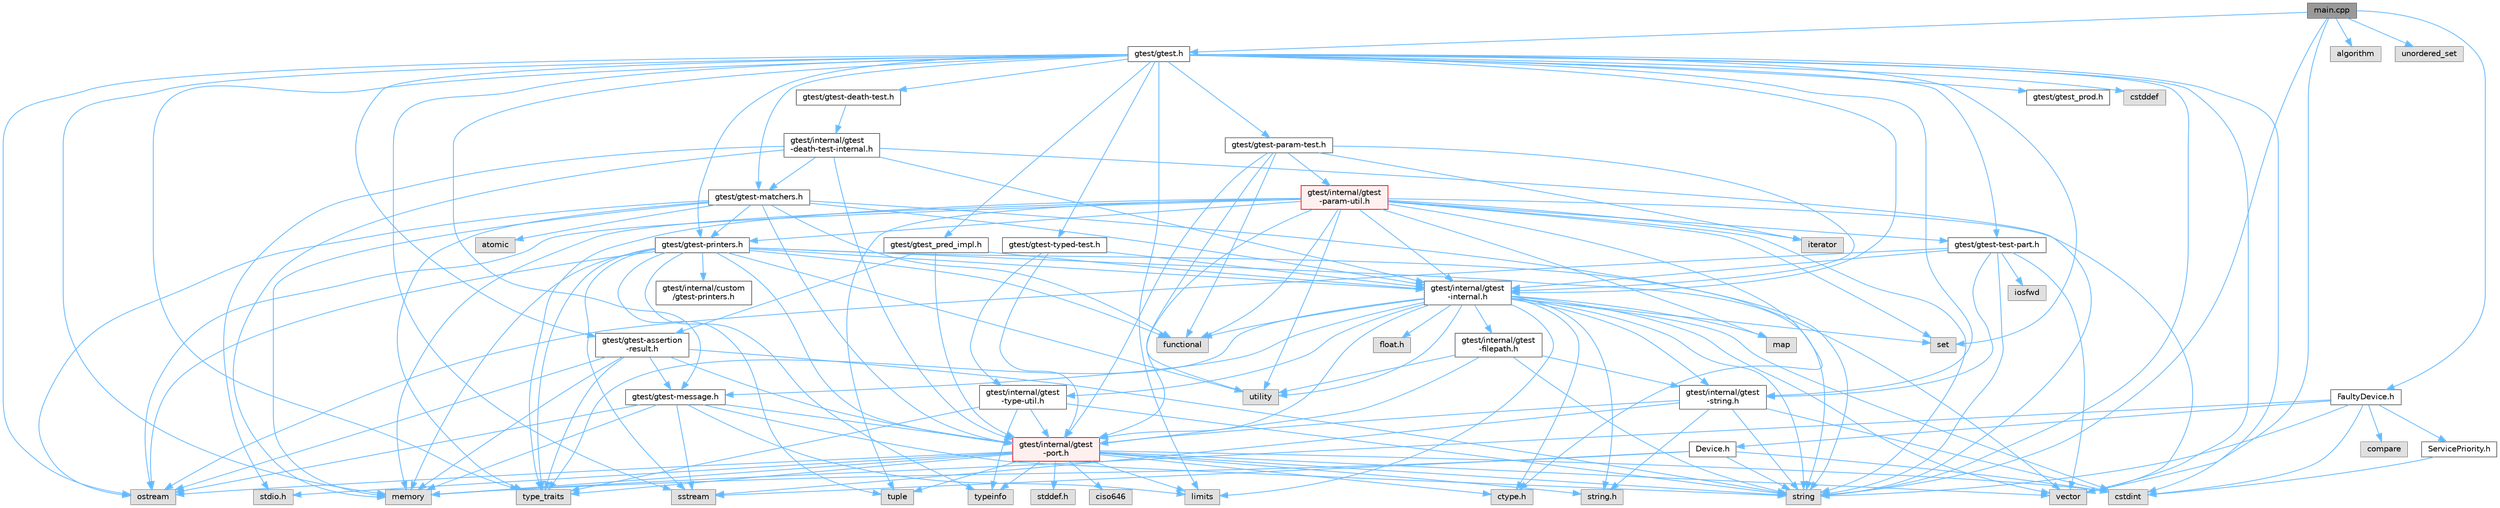 digraph "main.cpp"
{
 // LATEX_PDF_SIZE
  bgcolor="transparent";
  edge [fontname=Helvetica,fontsize=10,labelfontname=Helvetica,labelfontsize=10];
  node [fontname=Helvetica,fontsize=10,shape=box,height=0.2,width=0.4];
  Node1 [id="Node000001",label="main.cpp",height=0.2,width=0.4,color="gray40", fillcolor="grey60", style="filled", fontcolor="black",tooltip=" "];
  Node1 -> Node2 [id="edge1_Node000001_Node000002",color="steelblue1",style="solid",tooltip=" "];
  Node2 [id="Node000002",label="gtest/gtest.h",height=0.2,width=0.4,color="grey40", fillcolor="white", style="filled",URL="$gtest_8h.html",tooltip=" "];
  Node2 -> Node3 [id="edge2_Node000002_Node000003",color="steelblue1",style="solid",tooltip=" "];
  Node3 [id="Node000003",label="cstddef",height=0.2,width=0.4,color="grey60", fillcolor="#E0E0E0", style="filled",tooltip=" "];
  Node2 -> Node4 [id="edge3_Node000002_Node000004",color="steelblue1",style="solid",tooltip=" "];
  Node4 [id="Node000004",label="cstdint",height=0.2,width=0.4,color="grey60", fillcolor="#E0E0E0", style="filled",tooltip=" "];
  Node2 -> Node5 [id="edge4_Node000002_Node000005",color="steelblue1",style="solid",tooltip=" "];
  Node5 [id="Node000005",label="limits",height=0.2,width=0.4,color="grey60", fillcolor="#E0E0E0", style="filled",tooltip=" "];
  Node2 -> Node6 [id="edge5_Node000002_Node000006",color="steelblue1",style="solid",tooltip=" "];
  Node6 [id="Node000006",label="memory",height=0.2,width=0.4,color="grey60", fillcolor="#E0E0E0", style="filled",tooltip=" "];
  Node2 -> Node7 [id="edge6_Node000002_Node000007",color="steelblue1",style="solid",tooltip=" "];
  Node7 [id="Node000007",label="ostream",height=0.2,width=0.4,color="grey60", fillcolor="#E0E0E0", style="filled",tooltip=" "];
  Node2 -> Node8 [id="edge7_Node000002_Node000008",color="steelblue1",style="solid",tooltip=" "];
  Node8 [id="Node000008",label="set",height=0.2,width=0.4,color="grey60", fillcolor="#E0E0E0", style="filled",tooltip=" "];
  Node2 -> Node9 [id="edge8_Node000002_Node000009",color="steelblue1",style="solid",tooltip=" "];
  Node9 [id="Node000009",label="sstream",height=0.2,width=0.4,color="grey60", fillcolor="#E0E0E0", style="filled",tooltip=" "];
  Node2 -> Node10 [id="edge9_Node000002_Node000010",color="steelblue1",style="solid",tooltip=" "];
  Node10 [id="Node000010",label="string",height=0.2,width=0.4,color="grey60", fillcolor="#E0E0E0", style="filled",tooltip=" "];
  Node2 -> Node11 [id="edge10_Node000002_Node000011",color="steelblue1",style="solid",tooltip=" "];
  Node11 [id="Node000011",label="type_traits",height=0.2,width=0.4,color="grey60", fillcolor="#E0E0E0", style="filled",tooltip=" "];
  Node2 -> Node12 [id="edge11_Node000002_Node000012",color="steelblue1",style="solid",tooltip=" "];
  Node12 [id="Node000012",label="vector",height=0.2,width=0.4,color="grey60", fillcolor="#E0E0E0", style="filled",tooltip=" "];
  Node2 -> Node13 [id="edge12_Node000002_Node000013",color="steelblue1",style="solid",tooltip=" "];
  Node13 [id="Node000013",label="gtest/gtest-assertion\l-result.h",height=0.2,width=0.4,color="grey40", fillcolor="white", style="filled",URL="$gtest-assertion-result_8h.html",tooltip=" "];
  Node13 -> Node6 [id="edge13_Node000013_Node000006",color="steelblue1",style="solid",tooltip=" "];
  Node13 -> Node7 [id="edge14_Node000013_Node000007",color="steelblue1",style="solid",tooltip=" "];
  Node13 -> Node10 [id="edge15_Node000013_Node000010",color="steelblue1",style="solid",tooltip=" "];
  Node13 -> Node11 [id="edge16_Node000013_Node000011",color="steelblue1",style="solid",tooltip=" "];
  Node13 -> Node14 [id="edge17_Node000013_Node000014",color="steelblue1",style="solid",tooltip=" "];
  Node14 [id="Node000014",label="gtest/gtest-message.h",height=0.2,width=0.4,color="grey40", fillcolor="white", style="filled",URL="$gtest-message_8h.html",tooltip=" "];
  Node14 -> Node5 [id="edge18_Node000014_Node000005",color="steelblue1",style="solid",tooltip=" "];
  Node14 -> Node6 [id="edge19_Node000014_Node000006",color="steelblue1",style="solid",tooltip=" "];
  Node14 -> Node7 [id="edge20_Node000014_Node000007",color="steelblue1",style="solid",tooltip=" "];
  Node14 -> Node9 [id="edge21_Node000014_Node000009",color="steelblue1",style="solid",tooltip=" "];
  Node14 -> Node10 [id="edge22_Node000014_Node000010",color="steelblue1",style="solid",tooltip=" "];
  Node14 -> Node15 [id="edge23_Node000014_Node000015",color="steelblue1",style="solid",tooltip=" "];
  Node15 [id="Node000015",label="gtest/internal/gtest\l-port.h",height=0.2,width=0.4,color="red", fillcolor="#FFF0F0", style="filled",URL="$gtest-port_8h.html",tooltip=" "];
  Node15 -> Node16 [id="edge24_Node000015_Node000016",color="steelblue1",style="solid",tooltip=" "];
  Node16 [id="Node000016",label="ciso646",height=0.2,width=0.4,color="grey60", fillcolor="#E0E0E0", style="filled",tooltip=" "];
  Node15 -> Node17 [id="edge25_Node000015_Node000017",color="steelblue1",style="solid",tooltip=" "];
  Node17 [id="Node000017",label="ctype.h",height=0.2,width=0.4,color="grey60", fillcolor="#E0E0E0", style="filled",tooltip=" "];
  Node15 -> Node18 [id="edge26_Node000015_Node000018",color="steelblue1",style="solid",tooltip=" "];
  Node18 [id="Node000018",label="stddef.h",height=0.2,width=0.4,color="grey60", fillcolor="#E0E0E0", style="filled",tooltip=" "];
  Node15 -> Node19 [id="edge27_Node000015_Node000019",color="steelblue1",style="solid",tooltip=" "];
  Node19 [id="Node000019",label="stdio.h",height=0.2,width=0.4,color="grey60", fillcolor="#E0E0E0", style="filled",tooltip=" "];
  Node15 -> Node21 [id="edge28_Node000015_Node000021",color="steelblue1",style="solid",tooltip=" "];
  Node21 [id="Node000021",label="string.h",height=0.2,width=0.4,color="grey60", fillcolor="#E0E0E0", style="filled",tooltip=" "];
  Node15 -> Node4 [id="edge29_Node000015_Node000004",color="steelblue1",style="solid",tooltip=" "];
  Node15 -> Node5 [id="edge30_Node000015_Node000005",color="steelblue1",style="solid",tooltip=" "];
  Node15 -> Node6 [id="edge31_Node000015_Node000006",color="steelblue1",style="solid",tooltip=" "];
  Node15 -> Node7 [id="edge32_Node000015_Node000007",color="steelblue1",style="solid",tooltip=" "];
  Node15 -> Node10 [id="edge33_Node000015_Node000010",color="steelblue1",style="solid",tooltip=" "];
  Node15 -> Node25 [id="edge34_Node000015_Node000025",color="steelblue1",style="solid",tooltip=" "];
  Node25 [id="Node000025",label="tuple",height=0.2,width=0.4,color="grey60", fillcolor="#E0E0E0", style="filled",tooltip=" "];
  Node15 -> Node11 [id="edge35_Node000015_Node000011",color="steelblue1",style="solid",tooltip=" "];
  Node15 -> Node12 [id="edge36_Node000015_Node000012",color="steelblue1",style="solid",tooltip=" "];
  Node15 -> Node33 [id="edge37_Node000015_Node000033",color="steelblue1",style="solid",tooltip=" "];
  Node33 [id="Node000033",label="typeinfo",height=0.2,width=0.4,color="grey60", fillcolor="#E0E0E0", style="filled",tooltip=" "];
  Node13 -> Node15 [id="edge38_Node000013_Node000015",color="steelblue1",style="solid",tooltip=" "];
  Node2 -> Node34 [id="edge39_Node000002_Node000034",color="steelblue1",style="solid",tooltip=" "];
  Node34 [id="Node000034",label="gtest/gtest-death-test.h",height=0.2,width=0.4,color="grey40", fillcolor="white", style="filled",URL="$gtest-death-test_8h.html",tooltip=" "];
  Node34 -> Node35 [id="edge40_Node000034_Node000035",color="steelblue1",style="solid",tooltip=" "];
  Node35 [id="Node000035",label="gtest/internal/gtest\l-death-test-internal.h",height=0.2,width=0.4,color="grey40", fillcolor="white", style="filled",URL="$gtest-death-test-internal_8h.html",tooltip=" "];
  Node35 -> Node19 [id="edge41_Node000035_Node000019",color="steelblue1",style="solid",tooltip=" "];
  Node35 -> Node6 [id="edge42_Node000035_Node000006",color="steelblue1",style="solid",tooltip=" "];
  Node35 -> Node10 [id="edge43_Node000035_Node000010",color="steelblue1",style="solid",tooltip=" "];
  Node35 -> Node36 [id="edge44_Node000035_Node000036",color="steelblue1",style="solid",tooltip=" "];
  Node36 [id="Node000036",label="gtest/gtest-matchers.h",height=0.2,width=0.4,color="grey40", fillcolor="white", style="filled",URL="$gtest-matchers_8h.html",tooltip=" "];
  Node36 -> Node37 [id="edge45_Node000036_Node000037",color="steelblue1",style="solid",tooltip=" "];
  Node37 [id="Node000037",label="atomic",height=0.2,width=0.4,color="grey60", fillcolor="#E0E0E0", style="filled",tooltip=" "];
  Node36 -> Node38 [id="edge46_Node000036_Node000038",color="steelblue1",style="solid",tooltip=" "];
  Node38 [id="Node000038",label="functional",height=0.2,width=0.4,color="grey60", fillcolor="#E0E0E0", style="filled",tooltip=" "];
  Node36 -> Node6 [id="edge47_Node000036_Node000006",color="steelblue1",style="solid",tooltip=" "];
  Node36 -> Node7 [id="edge48_Node000036_Node000007",color="steelblue1",style="solid",tooltip=" "];
  Node36 -> Node10 [id="edge49_Node000036_Node000010",color="steelblue1",style="solid",tooltip=" "];
  Node36 -> Node11 [id="edge50_Node000036_Node000011",color="steelblue1",style="solid",tooltip=" "];
  Node36 -> Node39 [id="edge51_Node000036_Node000039",color="steelblue1",style="solid",tooltip=" "];
  Node39 [id="Node000039",label="gtest/gtest-printers.h",height=0.2,width=0.4,color="grey40", fillcolor="white", style="filled",URL="$gtest-printers_8h.html",tooltip=" "];
  Node39 -> Node38 [id="edge52_Node000039_Node000038",color="steelblue1",style="solid",tooltip=" "];
  Node39 -> Node6 [id="edge53_Node000039_Node000006",color="steelblue1",style="solid",tooltip=" "];
  Node39 -> Node7 [id="edge54_Node000039_Node000007",color="steelblue1",style="solid",tooltip=" "];
  Node39 -> Node9 [id="edge55_Node000039_Node000009",color="steelblue1",style="solid",tooltip=" "];
  Node39 -> Node10 [id="edge56_Node000039_Node000010",color="steelblue1",style="solid",tooltip=" "];
  Node39 -> Node25 [id="edge57_Node000039_Node000025",color="steelblue1",style="solid",tooltip=" "];
  Node39 -> Node11 [id="edge58_Node000039_Node000011",color="steelblue1",style="solid",tooltip=" "];
  Node39 -> Node33 [id="edge59_Node000039_Node000033",color="steelblue1",style="solid",tooltip=" "];
  Node39 -> Node40 [id="edge60_Node000039_Node000040",color="steelblue1",style="solid",tooltip=" "];
  Node40 [id="Node000040",label="utility",height=0.2,width=0.4,color="grey60", fillcolor="#E0E0E0", style="filled",tooltip=" "];
  Node39 -> Node12 [id="edge61_Node000039_Node000012",color="steelblue1",style="solid",tooltip=" "];
  Node39 -> Node41 [id="edge62_Node000039_Node000041",color="steelblue1",style="solid",tooltip=" "];
  Node41 [id="Node000041",label="gtest/internal/gtest\l-internal.h",height=0.2,width=0.4,color="grey40", fillcolor="white", style="filled",URL="$gtest-internal_8h.html",tooltip=" "];
  Node41 -> Node15 [id="edge63_Node000041_Node000015",color="steelblue1",style="solid",tooltip=" "];
  Node41 -> Node17 [id="edge64_Node000041_Node000017",color="steelblue1",style="solid",tooltip=" "];
  Node41 -> Node42 [id="edge65_Node000041_Node000042",color="steelblue1",style="solid",tooltip=" "];
  Node42 [id="Node000042",label="float.h",height=0.2,width=0.4,color="grey60", fillcolor="#E0E0E0", style="filled",tooltip=" "];
  Node41 -> Node21 [id="edge66_Node000041_Node000021",color="steelblue1",style="solid",tooltip=" "];
  Node41 -> Node4 [id="edge67_Node000041_Node000004",color="steelblue1",style="solid",tooltip=" "];
  Node41 -> Node38 [id="edge68_Node000041_Node000038",color="steelblue1",style="solid",tooltip=" "];
  Node41 -> Node5 [id="edge69_Node000041_Node000005",color="steelblue1",style="solid",tooltip=" "];
  Node41 -> Node43 [id="edge70_Node000041_Node000043",color="steelblue1",style="solid",tooltip=" "];
  Node43 [id="Node000043",label="map",height=0.2,width=0.4,color="grey60", fillcolor="#E0E0E0", style="filled",tooltip=" "];
  Node41 -> Node8 [id="edge71_Node000041_Node000008",color="steelblue1",style="solid",tooltip=" "];
  Node41 -> Node10 [id="edge72_Node000041_Node000010",color="steelblue1",style="solid",tooltip=" "];
  Node41 -> Node11 [id="edge73_Node000041_Node000011",color="steelblue1",style="solid",tooltip=" "];
  Node41 -> Node40 [id="edge74_Node000041_Node000040",color="steelblue1",style="solid",tooltip=" "];
  Node41 -> Node12 [id="edge75_Node000041_Node000012",color="steelblue1",style="solid",tooltip=" "];
  Node41 -> Node14 [id="edge76_Node000041_Node000014",color="steelblue1",style="solid",tooltip=" "];
  Node41 -> Node44 [id="edge77_Node000041_Node000044",color="steelblue1",style="solid",tooltip=" "];
  Node44 [id="Node000044",label="gtest/internal/gtest\l-filepath.h",height=0.2,width=0.4,color="grey40", fillcolor="white", style="filled",URL="$gtest-filepath_8h.html",tooltip=" "];
  Node44 -> Node10 [id="edge78_Node000044_Node000010",color="steelblue1",style="solid",tooltip=" "];
  Node44 -> Node40 [id="edge79_Node000044_Node000040",color="steelblue1",style="solid",tooltip=" "];
  Node44 -> Node15 [id="edge80_Node000044_Node000015",color="steelblue1",style="solid",tooltip=" "];
  Node44 -> Node45 [id="edge81_Node000044_Node000045",color="steelblue1",style="solid",tooltip=" "];
  Node45 [id="Node000045",label="gtest/internal/gtest\l-string.h",height=0.2,width=0.4,color="grey40", fillcolor="white", style="filled",URL="$gtest-string_8h.html",tooltip=" "];
  Node45 -> Node21 [id="edge82_Node000045_Node000021",color="steelblue1",style="solid",tooltip=" "];
  Node45 -> Node4 [id="edge83_Node000045_Node000004",color="steelblue1",style="solid",tooltip=" "];
  Node45 -> Node9 [id="edge84_Node000045_Node000009",color="steelblue1",style="solid",tooltip=" "];
  Node45 -> Node10 [id="edge85_Node000045_Node000010",color="steelblue1",style="solid",tooltip=" "];
  Node45 -> Node15 [id="edge86_Node000045_Node000015",color="steelblue1",style="solid",tooltip=" "];
  Node41 -> Node45 [id="edge87_Node000041_Node000045",color="steelblue1",style="solid",tooltip=" "];
  Node41 -> Node46 [id="edge88_Node000041_Node000046",color="steelblue1",style="solid",tooltip=" "];
  Node46 [id="Node000046",label="gtest/internal/gtest\l-type-util.h",height=0.2,width=0.4,color="grey40", fillcolor="white", style="filled",URL="$gtest-type-util_8h.html",tooltip=" "];
  Node46 -> Node10 [id="edge89_Node000046_Node000010",color="steelblue1",style="solid",tooltip=" "];
  Node46 -> Node11 [id="edge90_Node000046_Node000011",color="steelblue1",style="solid",tooltip=" "];
  Node46 -> Node33 [id="edge91_Node000046_Node000033",color="steelblue1",style="solid",tooltip=" "];
  Node46 -> Node15 [id="edge92_Node000046_Node000015",color="steelblue1",style="solid",tooltip=" "];
  Node39 -> Node15 [id="edge93_Node000039_Node000015",color="steelblue1",style="solid",tooltip=" "];
  Node39 -> Node47 [id="edge94_Node000039_Node000047",color="steelblue1",style="solid",tooltip=" "];
  Node47 [id="Node000047",label="gtest/internal/custom\l/gtest-printers.h",height=0.2,width=0.4,color="grey40", fillcolor="white", style="filled",URL="$internal_2custom_2gtest-printers_8h.html",tooltip=" "];
  Node36 -> Node41 [id="edge95_Node000036_Node000041",color="steelblue1",style="solid",tooltip=" "];
  Node36 -> Node15 [id="edge96_Node000036_Node000015",color="steelblue1",style="solid",tooltip=" "];
  Node35 -> Node41 [id="edge97_Node000035_Node000041",color="steelblue1",style="solid",tooltip=" "];
  Node35 -> Node15 [id="edge98_Node000035_Node000015",color="steelblue1",style="solid",tooltip=" "];
  Node2 -> Node36 [id="edge99_Node000002_Node000036",color="steelblue1",style="solid",tooltip=" "];
  Node2 -> Node14 [id="edge100_Node000002_Node000014",color="steelblue1",style="solid",tooltip=" "];
  Node2 -> Node48 [id="edge101_Node000002_Node000048",color="steelblue1",style="solid",tooltip=" "];
  Node48 [id="Node000048",label="gtest/gtest-param-test.h",height=0.2,width=0.4,color="grey40", fillcolor="white", style="filled",URL="$gtest-param-test_8h.html",tooltip=" "];
  Node48 -> Node38 [id="edge102_Node000048_Node000038",color="steelblue1",style="solid",tooltip=" "];
  Node48 -> Node49 [id="edge103_Node000048_Node000049",color="steelblue1",style="solid",tooltip=" "];
  Node49 [id="Node000049",label="iterator",height=0.2,width=0.4,color="grey60", fillcolor="#E0E0E0", style="filled",tooltip=" "];
  Node48 -> Node40 [id="edge104_Node000048_Node000040",color="steelblue1",style="solid",tooltip=" "];
  Node48 -> Node41 [id="edge105_Node000048_Node000041",color="steelblue1",style="solid",tooltip=" "];
  Node48 -> Node50 [id="edge106_Node000048_Node000050",color="steelblue1",style="solid",tooltip=" "];
  Node50 [id="Node000050",label="gtest/internal/gtest\l-param-util.h",height=0.2,width=0.4,color="red", fillcolor="#FFF0F0", style="filled",URL="$gtest-param-util_8h.html",tooltip=" "];
  Node50 -> Node17 [id="edge107_Node000050_Node000017",color="steelblue1",style="solid",tooltip=" "];
  Node50 -> Node38 [id="edge108_Node000050_Node000038",color="steelblue1",style="solid",tooltip=" "];
  Node50 -> Node49 [id="edge109_Node000050_Node000049",color="steelblue1",style="solid",tooltip=" "];
  Node50 -> Node43 [id="edge110_Node000050_Node000043",color="steelblue1",style="solid",tooltip=" "];
  Node50 -> Node6 [id="edge111_Node000050_Node000006",color="steelblue1",style="solid",tooltip=" "];
  Node50 -> Node7 [id="edge112_Node000050_Node000007",color="steelblue1",style="solid",tooltip=" "];
  Node50 -> Node8 [id="edge113_Node000050_Node000008",color="steelblue1",style="solid",tooltip=" "];
  Node50 -> Node10 [id="edge114_Node000050_Node000010",color="steelblue1",style="solid",tooltip=" "];
  Node50 -> Node25 [id="edge115_Node000050_Node000025",color="steelblue1",style="solid",tooltip=" "];
  Node50 -> Node11 [id="edge116_Node000050_Node000011",color="steelblue1",style="solid",tooltip=" "];
  Node50 -> Node40 [id="edge117_Node000050_Node000040",color="steelblue1",style="solid",tooltip=" "];
  Node50 -> Node12 [id="edge118_Node000050_Node000012",color="steelblue1",style="solid",tooltip=" "];
  Node50 -> Node39 [id="edge119_Node000050_Node000039",color="steelblue1",style="solid",tooltip=" "];
  Node50 -> Node53 [id="edge120_Node000050_Node000053",color="steelblue1",style="solid",tooltip=" "];
  Node53 [id="Node000053",label="gtest/gtest-test-part.h",height=0.2,width=0.4,color="grey40", fillcolor="white", style="filled",URL="$gtest-test-part_8h.html",tooltip=" "];
  Node53 -> Node54 [id="edge121_Node000053_Node000054",color="steelblue1",style="solid",tooltip=" "];
  Node54 [id="Node000054",label="iosfwd",height=0.2,width=0.4,color="grey60", fillcolor="#E0E0E0", style="filled",tooltip=" "];
  Node53 -> Node7 [id="edge122_Node000053_Node000007",color="steelblue1",style="solid",tooltip=" "];
  Node53 -> Node10 [id="edge123_Node000053_Node000010",color="steelblue1",style="solid",tooltip=" "];
  Node53 -> Node12 [id="edge124_Node000053_Node000012",color="steelblue1",style="solid",tooltip=" "];
  Node53 -> Node41 [id="edge125_Node000053_Node000041",color="steelblue1",style="solid",tooltip=" "];
  Node53 -> Node45 [id="edge126_Node000053_Node000045",color="steelblue1",style="solid",tooltip=" "];
  Node50 -> Node41 [id="edge127_Node000050_Node000041",color="steelblue1",style="solid",tooltip=" "];
  Node50 -> Node15 [id="edge128_Node000050_Node000015",color="steelblue1",style="solid",tooltip=" "];
  Node48 -> Node15 [id="edge129_Node000048_Node000015",color="steelblue1",style="solid",tooltip=" "];
  Node2 -> Node39 [id="edge130_Node000002_Node000039",color="steelblue1",style="solid",tooltip=" "];
  Node2 -> Node53 [id="edge131_Node000002_Node000053",color="steelblue1",style="solid",tooltip=" "];
  Node2 -> Node55 [id="edge132_Node000002_Node000055",color="steelblue1",style="solid",tooltip=" "];
  Node55 [id="Node000055",label="gtest/gtest-typed-test.h",height=0.2,width=0.4,color="grey40", fillcolor="white", style="filled",URL="$gtest-typed-test_8h.html",tooltip=" "];
  Node55 -> Node41 [id="edge133_Node000055_Node000041",color="steelblue1",style="solid",tooltip=" "];
  Node55 -> Node15 [id="edge134_Node000055_Node000015",color="steelblue1",style="solid",tooltip=" "];
  Node55 -> Node46 [id="edge135_Node000055_Node000046",color="steelblue1",style="solid",tooltip=" "];
  Node2 -> Node56 [id="edge136_Node000002_Node000056",color="steelblue1",style="solid",tooltip=" "];
  Node56 [id="Node000056",label="gtest/gtest_pred_impl.h",height=0.2,width=0.4,color="grey40", fillcolor="white", style="filled",URL="$gtest__pred__impl_8h.html",tooltip=" "];
  Node56 -> Node13 [id="edge137_Node000056_Node000013",color="steelblue1",style="solid",tooltip=" "];
  Node56 -> Node41 [id="edge138_Node000056_Node000041",color="steelblue1",style="solid",tooltip=" "];
  Node56 -> Node15 [id="edge139_Node000056_Node000015",color="steelblue1",style="solid",tooltip=" "];
  Node2 -> Node57 [id="edge140_Node000002_Node000057",color="steelblue1",style="solid",tooltip=" "];
  Node57 [id="Node000057",label="gtest/gtest_prod.h",height=0.2,width=0.4,color="grey40", fillcolor="white", style="filled",URL="$gtest__prod_8h.html",tooltip=" "];
  Node2 -> Node41 [id="edge141_Node000002_Node000041",color="steelblue1",style="solid",tooltip=" "];
  Node2 -> Node45 [id="edge142_Node000002_Node000045",color="steelblue1",style="solid",tooltip=" "];
  Node1 -> Node12 [id="edge143_Node000001_Node000012",color="steelblue1",style="solid",tooltip=" "];
  Node1 -> Node10 [id="edge144_Node000001_Node000010",color="steelblue1",style="solid",tooltip=" "];
  Node1 -> Node58 [id="edge145_Node000001_Node000058",color="steelblue1",style="solid",tooltip=" "];
  Node58 [id="Node000058",label="algorithm",height=0.2,width=0.4,color="grey60", fillcolor="#E0E0E0", style="filled",tooltip=" "];
  Node1 -> Node59 [id="edge146_Node000001_Node000059",color="steelblue1",style="solid",tooltip=" "];
  Node59 [id="Node000059",label="unordered_set",height=0.2,width=0.4,color="grey60", fillcolor="#E0E0E0", style="filled",tooltip=" "];
  Node1 -> Node60 [id="edge147_Node000001_Node000060",color="steelblue1",style="solid",tooltip=" "];
  Node60 [id="Node000060",label="FaultyDevice.h",height=0.2,width=0.4,color="grey40", fillcolor="white", style="filled",URL="$_faulty_device_8h.html",tooltip=" "];
  Node60 -> Node10 [id="edge148_Node000060_Node000010",color="steelblue1",style="solid",tooltip=" "];
  Node60 -> Node61 [id="edge149_Node000060_Node000061",color="steelblue1",style="solid",tooltip=" "];
  Node61 [id="Node000061",label="compare",height=0.2,width=0.4,color="grey60", fillcolor="#E0E0E0", style="filled",tooltip=" "];
  Node60 -> Node4 [id="edge150_Node000060_Node000004",color="steelblue1",style="solid",tooltip=" "];
  Node60 -> Node6 [id="edge151_Node000060_Node000006",color="steelblue1",style="solid",tooltip=" "];
  Node60 -> Node62 [id="edge152_Node000060_Node000062",color="steelblue1",style="solid",tooltip=" "];
  Node62 [id="Node000062",label="Device.h",height=0.2,width=0.4,color="grey40", fillcolor="white", style="filled",URL="$_device_8h.html",tooltip=" "];
  Node62 -> Node4 [id="edge153_Node000062_Node000004",color="steelblue1",style="solid",tooltip=" "];
  Node62 -> Node6 [id="edge154_Node000062_Node000006",color="steelblue1",style="solid",tooltip=" "];
  Node62 -> Node10 [id="edge155_Node000062_Node000010",color="steelblue1",style="solid",tooltip=" "];
  Node62 -> Node9 [id="edge156_Node000062_Node000009",color="steelblue1",style="solid",tooltip=" "];
  Node60 -> Node63 [id="edge157_Node000060_Node000063",color="steelblue1",style="solid",tooltip=" "];
  Node63 [id="Node000063",label="ServicePriority.h",height=0.2,width=0.4,color="grey40", fillcolor="white", style="filled",URL="$_service_priority_8h.html",tooltip=" "];
  Node63 -> Node4 [id="edge158_Node000063_Node000004",color="steelblue1",style="solid",tooltip=" "];
}
